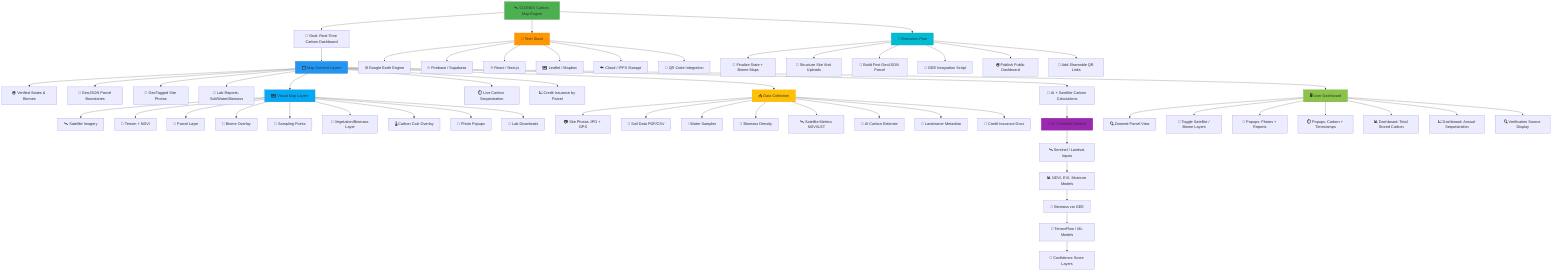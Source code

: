 %%{init: {
  'theme': 'default',
  'flowchart': { 'curve': 'basis' },
  'themeVariables': {
    'fontSize': '18px',
    'primaryColor': '#4CAF50',
    'edgeLabelBackground':'#ffffff',
    'clusterBkg': '#e0f7fa',
    'clusterBorder': '#26a69a'
  },
  'logLevel': 'fatal'
}}%%
graph TD

%% =========================
%%   🧠 PROJECT OVERVIEW
%% =========================
A0[🛰️ CO2NEX Carbon Map Engine]
A1[🎯 Goal: Real-Time Carbon Dashboard]
A0 --> A1

%% =========================
%%   🗺️ MAP CONTENT
%% =========================
A1 --> B0[🗂️ Map Content Layers]
B0 --> B1[🌍 Verified States & Biomes]
B0 --> B2[📐 GeoJSON Parcel Boundaries]
B0 --> B3[📸 GeoTagged Site Photos]
B0 --> B4[🧪 Lab Reports: Soil/Water/Biomass]
B0 --> B5[🧠 AI + Satellite Carbon Calculations]
B0 --> B6[⏱️ Live Carbon Sequestration]
B0 --> B7[📈 Credit Issuance by Parcel]

%% =========================
%%   🧩 MAP LAYERS
%% =========================
B0 --> C0[🗺️ Visual Map Layers]
C0 --> C1[🛰️ Satellite Imagery]
C0 --> C2[🌄 Terrain + NDVI]
C0 --> C3[📍 Parcel Layer]
C0 --> C4[🌱 Biome Overlay]
C0 --> C5[📌 Sampling Points]
C0 --> C6[🌿 Vegetation/Biomass Layer]
C0 --> C7[🌡️ Carbon Calc Overlay]
C0 --> C8[📸 Photo Popups]
C0 --> C9[📄 Lab Downloads]

%% =========================
%%   🔁 DATA PIPELINE
%% =========================
B0 --> D0[📥 Data Collection]
D0 --> D1[📷 Site Photos JPG + GPS]
D0 --> D2[🧪 Soil Data PDF/CSV]
D0 --> D3[💧 Water Samples]
D0 --> D4[🌾 Biomass Density]
D0 --> D5[🛰️ Satellite Metrics NDVI/LST]
D0 --> D6[🧠 AI Carbon Estimate]
D0 --> D7[🧾 Landowner Metadata]
D0 --> D8[📄 Credit Issuance Docs]

%% =========================
%%   🧠 AI / SATELLITE
%% =========================
B5 --> E0[🧠 AI + Satellite Module]
E0 --> E1[🛰️ Sentinel / Landsat Inputs]
E1 --> E2[📊 NDVI, EVI, Moisture Models]
E2 --> E3[🌿 Biomass via GEE]
E3 --> E4[🤖 TensorFlow / ML Models]
E4 --> E5[🎯 Confidence Score Layers]

%% =========================
%%   👀 USER INTERFACE
%% =========================
B0 --> F0[🖥️ User Dashboard]
F0 --> F1[🔍 Zoomed Parcel View]
F0 --> F2[🧭 Toggle Satellite / Biome Layers]
F0 --> F3[📸 Popups: Photos + Reports]
F0 --> F4[⏱️ Popups: Carbon + Timestamps]
F0 --> F5[📊 Dashboard: Total Stored Carbon]
F0 --> F6[📈 Dashboard: Annual Sequestration]
F0 --> F7[🔍 Verification Source Display]

%% =========================
%%   🧱 TECH STACK
%% =========================
A0 --> G0[🧱 Tech Stack]
G0 --> G1[🌐 Google Earth Engine]
G0 --> G2[🔥 Firebase / Supabase]
G0 --> G3[⚛️ React / Next.js]
G0 --> G4[🗺️ Leaflet / Mapbox]
G0 --> G5[☁️ Cloud / IPFS Storage]
G0 --> G6[📎 QR Code Integration]

%% =========================
%%   📅 NEXT STEPS
%% =========================
A0 --> H0[📅 Execution Plan]
H0 --> H1[🧭 Finalize State + Biome Maps]
H0 --> H2[📸 Structure Site Visit Uploads]
H0 --> H3[📐 Build First GeoJSON Parcel]
H0 --> H4[🧠 GEE Integration Script]
H0 --> H5[🌍 Publish Public Dashboard]
H0 --> H6[🔗 Add Shareable QR Links]

%% =========================
%%   STYLING
%% =========================
style A0 fill:#4CAF50,stroke:#2E7D32
style B0 fill:#2196F3,stroke:#0D47A1
style C0 fill:#03A9F4,stroke:#0277BD
style D0 fill:#FFC107,stroke:#FFA000
style E0 fill:#9C27B0,stroke:#6A1B9A
style F0 fill:#8BC34A,stroke:#558B2F
style G0 fill:#FF9800,stroke:#EF6C00
style H0 fill:#00BCD4,stroke:#00838F